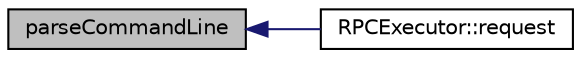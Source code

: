 digraph "parseCommandLine"
{
  edge [fontname="Helvetica",fontsize="10",labelfontname="Helvetica",labelfontsize="10"];
  node [fontname="Helvetica",fontsize="10",shape=record];
  rankdir="LR";
  Node12 [label="parseCommandLine",height=0.2,width=0.4,color="black", fillcolor="grey75", style="filled", fontcolor="black"];
  Node12 -> Node13 [dir="back",color="midnightblue",fontsize="10",style="solid",fontname="Helvetica"];
  Node13 [label="RPCExecutor::request",height=0.2,width=0.4,color="black", fillcolor="white", style="filled",URL="$de/dd5/class_r_p_c_executor.html#a26e314b5c74eef7a5d310578e1cdb1eb"];
}
